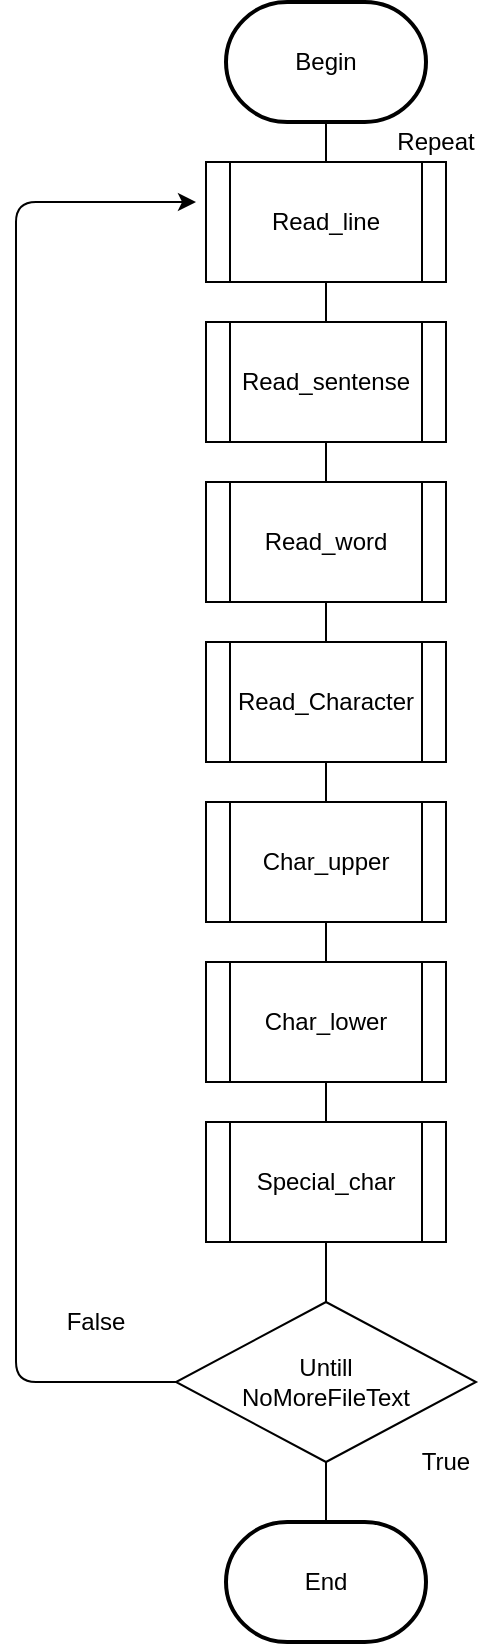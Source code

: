 <mxfile version="12.3.3" type="github" pages="1">
  <diagram id="ZGEHd0PWxLt-L6l-D7eG" name="Page-1">
    <mxGraphModel dx="395" dy="777" grid="1" gridSize="10" guides="1" tooltips="1" connect="1" arrows="1" fold="1" page="1" pageScale="1" pageWidth="850" pageHeight="1100" math="0" shadow="0">
      <root>
        <mxCell id="0"/>
        <mxCell id="1" parent="0"/>
        <mxCell id="FVUf9RGVRMpiP8-GXH7a-2" value="Begin" style="strokeWidth=2;html=1;shape=mxgraph.flowchart.terminator;whiteSpace=wrap;" vertex="1" parent="1">
          <mxGeometry x="375" y="90" width="100" height="60" as="geometry"/>
        </mxCell>
        <mxCell id="FVUf9RGVRMpiP8-GXH7a-4" value="Read_line" style="shape=process;whiteSpace=wrap;html=1;backgroundOutline=1;" vertex="1" parent="1">
          <mxGeometry x="365" y="170" width="120" height="60" as="geometry"/>
        </mxCell>
        <mxCell id="FVUf9RGVRMpiP8-GXH7a-5" value="Read_sentense" style="shape=process;whiteSpace=wrap;html=1;backgroundOutline=1;" vertex="1" parent="1">
          <mxGeometry x="365" y="250" width="120" height="60" as="geometry"/>
        </mxCell>
        <mxCell id="FVUf9RGVRMpiP8-GXH7a-23" value="" style="edgeStyle=orthogonalEdgeStyle;rounded=0;orthogonalLoop=1;jettySize=auto;html=1;" edge="1" parent="1" source="FVUf9RGVRMpiP8-GXH7a-6">
          <mxGeometry relative="1" as="geometry">
            <mxPoint x="425" y="470" as="targetPoint"/>
          </mxGeometry>
        </mxCell>
        <mxCell id="FVUf9RGVRMpiP8-GXH7a-6" value="Read_word" style="shape=process;whiteSpace=wrap;html=1;backgroundOutline=1;" vertex="1" parent="1">
          <mxGeometry x="365" y="330" width="120" height="60" as="geometry"/>
        </mxCell>
        <mxCell id="FVUf9RGVRMpiP8-GXH7a-7" value="Read_Character" style="shape=process;whiteSpace=wrap;html=1;backgroundOutline=1;" vertex="1" parent="1">
          <mxGeometry x="365" y="410" width="120" height="60" as="geometry"/>
        </mxCell>
        <mxCell id="FVUf9RGVRMpiP8-GXH7a-8" value="Char_upper" style="shape=process;whiteSpace=wrap;html=1;backgroundOutline=1;" vertex="1" parent="1">
          <mxGeometry x="365" y="490" width="120" height="60" as="geometry"/>
        </mxCell>
        <mxCell id="FVUf9RGVRMpiP8-GXH7a-9" value="Char_lower" style="shape=process;whiteSpace=wrap;html=1;backgroundOutline=1;" vertex="1" parent="1">
          <mxGeometry x="365" y="570" width="120" height="60" as="geometry"/>
        </mxCell>
        <mxCell id="FVUf9RGVRMpiP8-GXH7a-10" value="Special_char" style="shape=process;whiteSpace=wrap;html=1;backgroundOutline=1;" vertex="1" parent="1">
          <mxGeometry x="365" y="650" width="120" height="60" as="geometry"/>
        </mxCell>
        <mxCell id="FVUf9RGVRMpiP8-GXH7a-11" value="Untill&lt;br&gt;NoMoreFileText" style="rhombus;whiteSpace=wrap;html=1;" vertex="1" parent="1">
          <mxGeometry x="350" y="740" width="150" height="80" as="geometry"/>
        </mxCell>
        <mxCell id="FVUf9RGVRMpiP8-GXH7a-12" value="End" style="strokeWidth=2;html=1;shape=mxgraph.flowchart.terminator;whiteSpace=wrap;" vertex="1" parent="1">
          <mxGeometry x="375" y="850" width="100" height="60" as="geometry"/>
        </mxCell>
        <mxCell id="FVUf9RGVRMpiP8-GXH7a-13" value="" style="endArrow=none;html=1;exitX=0.5;exitY=1;exitDx=0;exitDy=0;entryX=0.5;entryY=0;entryDx=0;entryDy=0;entryPerimeter=0;" edge="1" parent="1" source="FVUf9RGVRMpiP8-GXH7a-11" target="FVUf9RGVRMpiP8-GXH7a-12">
          <mxGeometry width="50" height="50" relative="1" as="geometry">
            <mxPoint x="350" y="980" as="sourcePoint"/>
            <mxPoint x="400" y="930" as="targetPoint"/>
          </mxGeometry>
        </mxCell>
        <mxCell id="FVUf9RGVRMpiP8-GXH7a-18" value="" style="endArrow=none;html=1;exitX=0.5;exitY=1;exitDx=0;exitDy=0;entryX=0.5;entryY=0;entryDx=0;entryDy=0;" edge="1" parent="1" source="FVUf9RGVRMpiP8-GXH7a-10" target="FVUf9RGVRMpiP8-GXH7a-11">
          <mxGeometry width="50" height="50" relative="1" as="geometry">
            <mxPoint x="350" y="980" as="sourcePoint"/>
            <mxPoint x="400" y="930" as="targetPoint"/>
          </mxGeometry>
        </mxCell>
        <mxCell id="FVUf9RGVRMpiP8-GXH7a-19" value="" style="endArrow=none;html=1;exitX=0.5;exitY=1;exitDx=0;exitDy=0;" edge="1" parent="1" source="FVUf9RGVRMpiP8-GXH7a-9">
          <mxGeometry width="50" height="50" relative="1" as="geometry">
            <mxPoint x="475" y="870" as="sourcePoint"/>
            <mxPoint x="425" y="650" as="targetPoint"/>
          </mxGeometry>
        </mxCell>
        <mxCell id="FVUf9RGVRMpiP8-GXH7a-20" value="" style="endArrow=none;html=1;exitX=0.5;exitY=1;exitDx=0;exitDy=0;entryX=0.5;entryY=0;entryDx=0;entryDy=0;" edge="1" parent="1" source="FVUf9RGVRMpiP8-GXH7a-8" target="FVUf9RGVRMpiP8-GXH7a-9">
          <mxGeometry width="50" height="50" relative="1" as="geometry">
            <mxPoint x="485" y="880" as="sourcePoint"/>
            <mxPoint x="485" y="910" as="targetPoint"/>
          </mxGeometry>
        </mxCell>
        <mxCell id="FVUf9RGVRMpiP8-GXH7a-21" value="" style="endArrow=none;html=1;exitX=0.5;exitY=1;exitDx=0;exitDy=0;entryX=0.5;entryY=0;entryDx=0;entryDy=0;" edge="1" parent="1" source="FVUf9RGVRMpiP8-GXH7a-7" target="FVUf9RGVRMpiP8-GXH7a-8">
          <mxGeometry width="50" height="50" relative="1" as="geometry">
            <mxPoint x="495" y="890" as="sourcePoint"/>
            <mxPoint x="495" y="920" as="targetPoint"/>
          </mxGeometry>
        </mxCell>
        <mxCell id="FVUf9RGVRMpiP8-GXH7a-29" value="" style="endArrow=none;html=1;exitX=0.5;exitY=1;exitDx=0;exitDy=0;exitPerimeter=0;entryX=0.5;entryY=0;entryDx=0;entryDy=0;" edge="1" parent="1" source="FVUf9RGVRMpiP8-GXH7a-2" target="FVUf9RGVRMpiP8-GXH7a-4">
          <mxGeometry width="50" height="50" relative="1" as="geometry">
            <mxPoint x="290" y="260" as="sourcePoint"/>
            <mxPoint x="280" y="380" as="targetPoint"/>
          </mxGeometry>
        </mxCell>
        <mxCell id="FVUf9RGVRMpiP8-GXH7a-30" value="" style="endArrow=none;html=1;exitX=0.5;exitY=1;exitDx=0;exitDy=0;entryX=0.5;entryY=0;entryDx=0;entryDy=0;" edge="1" parent="1" source="FVUf9RGVRMpiP8-GXH7a-4" target="FVUf9RGVRMpiP8-GXH7a-5">
          <mxGeometry width="50" height="50" relative="1" as="geometry">
            <mxPoint x="260" y="320" as="sourcePoint"/>
            <mxPoint x="260" y="370" as="targetPoint"/>
          </mxGeometry>
        </mxCell>
        <mxCell id="FVUf9RGVRMpiP8-GXH7a-31" value="" style="endArrow=none;html=1;exitX=0.5;exitY=1;exitDx=0;exitDy=0;entryX=0.5;entryY=0;entryDx=0;entryDy=0;" edge="1" parent="1" source="FVUf9RGVRMpiP8-GXH7a-5" target="FVUf9RGVRMpiP8-GXH7a-6">
          <mxGeometry width="50" height="50" relative="1" as="geometry">
            <mxPoint x="435" y="240" as="sourcePoint"/>
            <mxPoint x="435" y="260" as="targetPoint"/>
          </mxGeometry>
        </mxCell>
        <mxCell id="FVUf9RGVRMpiP8-GXH7a-32" value="" style="endArrow=classic;html=1;exitX=0;exitY=0.5;exitDx=0;exitDy=0;" edge="1" parent="1" source="FVUf9RGVRMpiP8-GXH7a-11">
          <mxGeometry width="50" height="50" relative="1" as="geometry">
            <mxPoint x="350" y="980" as="sourcePoint"/>
            <mxPoint x="360" y="190" as="targetPoint"/>
            <Array as="points">
              <mxPoint x="270" y="780"/>
              <mxPoint x="270" y="480"/>
              <mxPoint x="270" y="190"/>
            </Array>
          </mxGeometry>
        </mxCell>
        <mxCell id="FVUf9RGVRMpiP8-GXH7a-33" value="Repeat" style="text;html=1;strokeColor=none;fillColor=none;align=center;verticalAlign=middle;whiteSpace=wrap;rounded=0;" vertex="1" parent="1">
          <mxGeometry x="460" y="150" width="40" height="20" as="geometry"/>
        </mxCell>
        <mxCell id="FVUf9RGVRMpiP8-GXH7a-34" value="True" style="text;html=1;strokeColor=none;fillColor=none;align=center;verticalAlign=middle;whiteSpace=wrap;rounded=0;" vertex="1" parent="1">
          <mxGeometry x="465" y="810" width="40" height="20" as="geometry"/>
        </mxCell>
        <mxCell id="FVUf9RGVRMpiP8-GXH7a-36" value="False" style="text;html=1;strokeColor=none;fillColor=none;align=center;verticalAlign=middle;whiteSpace=wrap;rounded=0;" vertex="1" parent="1">
          <mxGeometry x="290" y="740" width="40" height="20" as="geometry"/>
        </mxCell>
      </root>
    </mxGraphModel>
  </diagram>
</mxfile>
